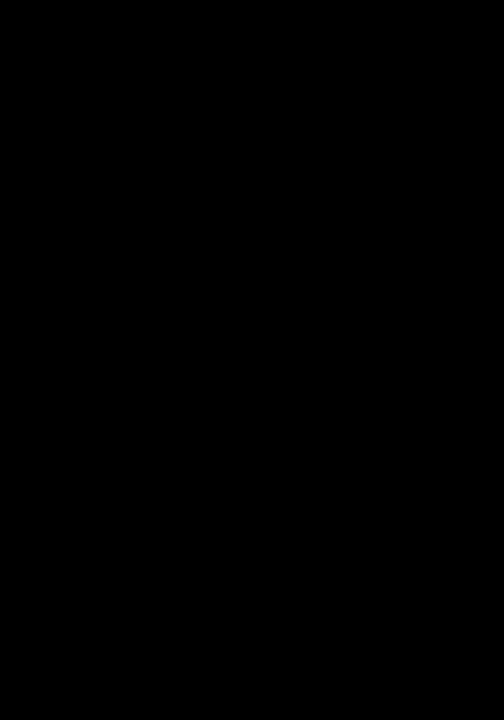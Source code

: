 #set term png medium font "Times 16"
#set output 'nee.png'

set macros

set term postscript color enhanced font "Times, 16"
#set output 'ts_nee_10yr_1982-2523.v1.ps'
set output 'ts_nee_10yr_1982-2616.v1.ps'

#set output 'ts_nee_10yr_1982-2523.v0.ps'

#-samples(x) = $0 > 4 ? 5 : (2523)
#-avg5(x) = (shift5(x), (back1+back2+back3+back4+back5)/samples($0))
#-shift5(x) = (back5 = back4, back4 = back3, back3 = back2, back2 = back1, back1 = x)
#-
#-#
#-# Initialize a running sum
#-#
#-init(x) = (back1 = back2 = back3 = back4 = back5 = sum = 0)



set xlabel 'Year' font "Times, 16"
set ylabel 'NEE (PgC/y)' font "Times, 16"
#-set y2label 'Absolute NEE (PgC/y)' font "Times, 16" tc rgb 'red'

set title "Net Ecosystem Exchange"

#plot [0:26] sum=init(0), \
#     'nee.dat' using 0:2 ti 'Global'  w l lw 2 lc 0, \
#     'nee.dat' using 0:(avg5($2)) noti w l lw 6 lt 0 lc 0, \
#     'nee.dat' using 0:3 ti 'Tropical'w l lw 2 lc rgb 'red', \
#     'nee.dat' using 0:(avg5($3)) noti w l lw 6 lt 0 lc rgb 'red', \
#      0 noti w l lw 5 lt 0 lc rgb 'blue'

set arrow 3 from 2611, 0 to 2611,4 nohead ls -1 lc 2 lw 2
set label 3 "3^{rd} run/w\nCO_2cycle" at 2611, 4 left offset 1,1
set arrow 31 from 2611, 3.5 to 2691,3.5 head ls -1 lc 0 lw 1

set arrow 4 from 2393, 0 to 2393,6 nohead ls -1 lc 2 lw 2
set label 4 "spin-up/w\nCO_2cycle" at 2393, 6 left offset 1,1
set arrow 41 from 2393, 5.5 to 2473,5.5 head ls -1 lc 0 lw 1

set arrow 2 from 2171, 0 to 2171,8 nohead ls -1 lc 2 lw 2
set label 2 "2^{nd} run" at 2171, 8 left offset 1, 0
set arrow 21 from 2171, 7.5 to 2251,7.5 head ls -1 lc 0 lw 1


set arrow 1 from 2149, 0 to 2149,10 nohead ls -1 lc 2 lw 2
set label 1 "1^{st} run" at 2149, 10 left offset 1, 0 
set arrow 11 from 2149, 9.5 to 2229,9.5 head ls -1 lc 0 lw 1


set xtics nomirror
set ytics nomirror

#-set y2tics tc rgb 'red'

plot [1982:2710][-5:12]\
      'nee_yearly_1982-2616.v0.dat' using 1:3             noti w l lw 2 lc 0,\
      'nee_10yrly_1982-2616.v0.dat' using (0.5*($1+$2)):4 noti w l lw 4 lc 0,\
      'nee_10yrly_1982-2616.v0.dat' using (0.5*($1+$2)):5 noti w l lw 2 lt 1 lc rgb 'red' axes x1y1,\
      0 noti w l lw 3 lt 1 lc rgb 'black'

#-      'nee_10yrly_1982-2616.v0.dat' using (0.5*($1+$2)):5 noti w l lw 2 lt 1 lc rgb 'red' axes x1y2,\
#plot [2000:2516]\
#      'nee_yearly_1982-2523.v1.dat' using 1:3             noti w l lw 2 lc 0,\
#      'nee_10yrly_1982-2523.v1.dat' using (0.5*($1+$2)):4 noti w l lw 4 lc 0,\
#      'nee_10yrly_1982-2523.v1.dat' using (0.5*($1+$2)):5 noti w l lw 2 lt 1 lc rgb 'red' axes x1y2,\
#      0 noti w l lw 3 lt 1 lc rgb 'black'
